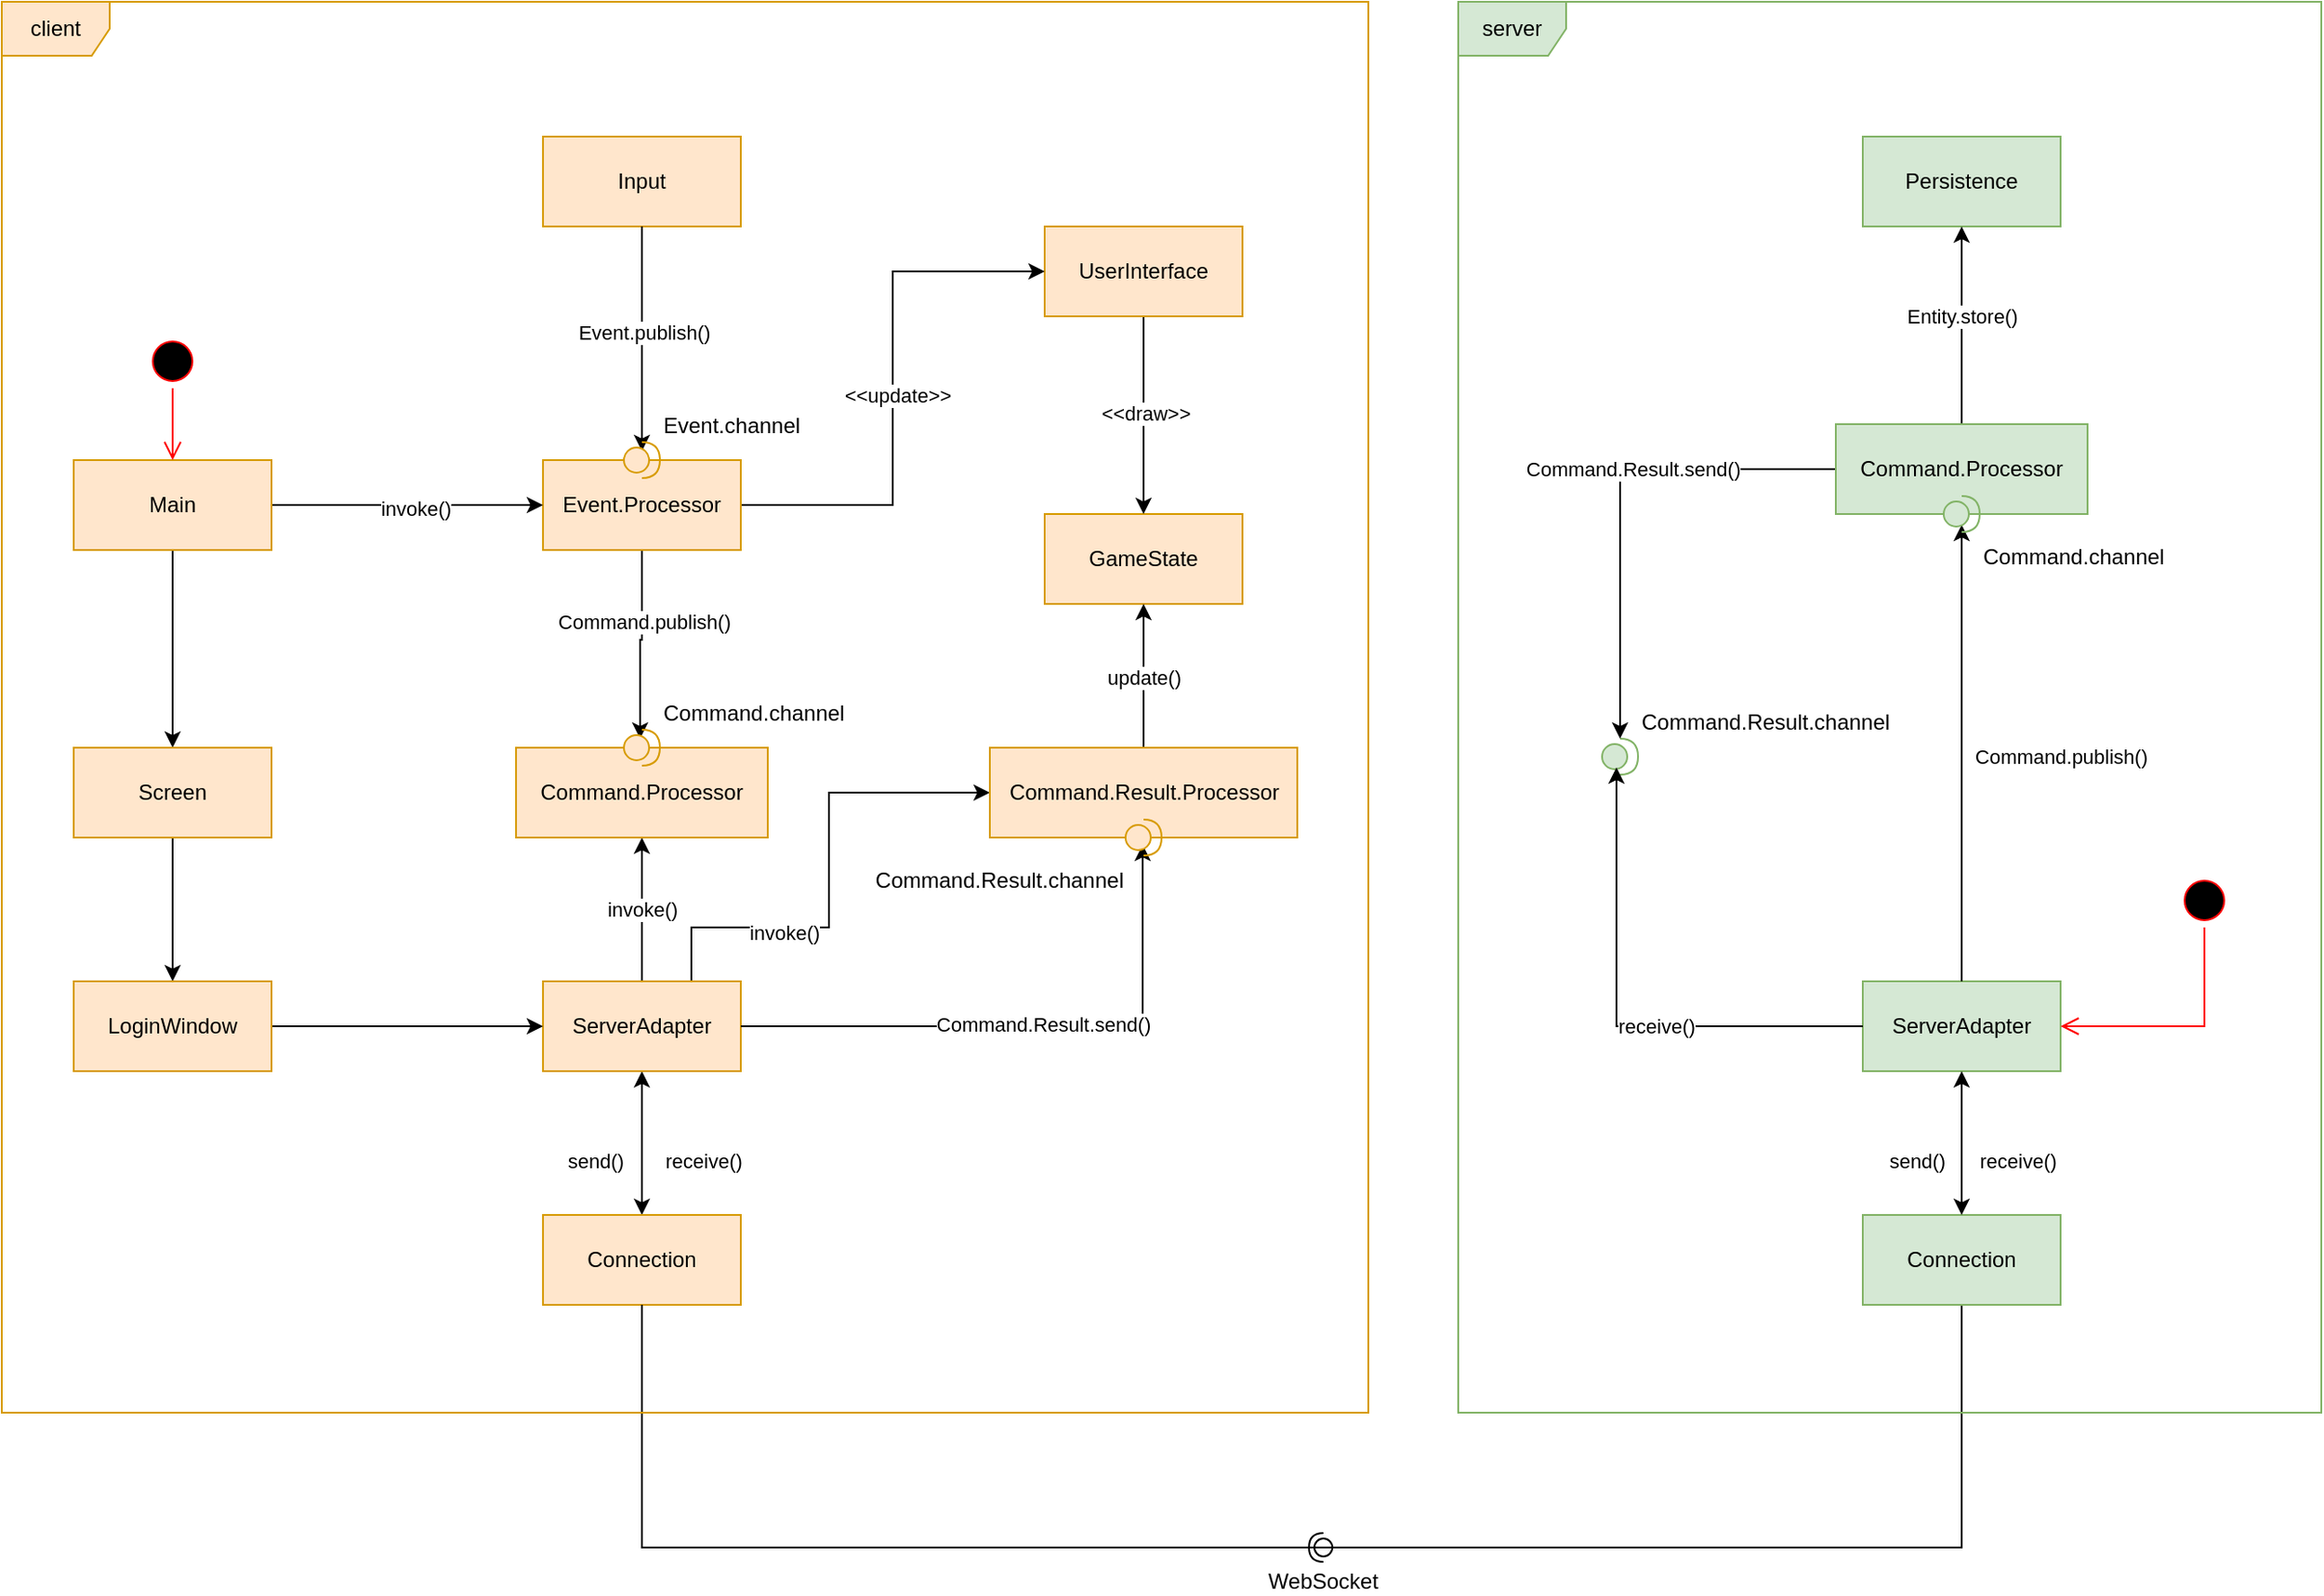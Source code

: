 <mxfile version="22.0.4" type="github">
  <diagram name="Page-1" id="UYL8_NdyV3v0G7oxMtFX">
    <mxGraphModel dx="2087" dy="858" grid="1" gridSize="10" guides="1" tooltips="1" connect="1" arrows="1" fold="1" page="0" pageScale="1" pageWidth="1169" pageHeight="827" math="0" shadow="0">
      <root>
        <mxCell id="0" />
        <mxCell id="1" parent="0" />
        <mxCell id="Ads9iYY9otx-zzuFFO7g-1" value="Input" style="html=1;whiteSpace=wrap;fillColor=#ffe6cc;strokeColor=#d79b00;" parent="1" vertex="1">
          <mxGeometry x="171" y="90" width="110" height="50" as="geometry" />
        </mxCell>
        <mxCell id="Ads9iYY9otx-zzuFFO7g-10" style="edgeStyle=orthogonalEdgeStyle;rounded=0;orthogonalLoop=1;jettySize=auto;html=1;exitX=0.5;exitY=1;exitDx=0;exitDy=0;entryX=0.5;entryY=0.25;entryDx=0;entryDy=0;entryPerimeter=0;" parent="1" source="Ads9iYY9otx-zzuFFO7g-1" target="Ads9iYY9otx-zzuFFO7g-5" edge="1">
          <mxGeometry relative="1" as="geometry">
            <Array as="points">
              <mxPoint x="226" y="255" />
            </Array>
          </mxGeometry>
        </mxCell>
        <mxCell id="Ads9iYY9otx-zzuFFO7g-11" value="Event.publish()" style="edgeLabel;html=1;align=center;verticalAlign=middle;resizable=0;points=[];" parent="Ads9iYY9otx-zzuFFO7g-10" vertex="1" connectable="0">
          <mxGeometry x="-0.061" y="1" relative="1" as="geometry">
            <mxPoint as="offset" />
          </mxGeometry>
        </mxCell>
        <mxCell id="Ads9iYY9otx-zzuFFO7g-16" style="edgeStyle=orthogonalEdgeStyle;rounded=0;orthogonalLoop=1;jettySize=auto;html=1;exitX=0.5;exitY=1;exitDx=0;exitDy=0;entryX=0.45;entryY=0.25;entryDx=0;entryDy=0;entryPerimeter=0;" parent="1" source="Ads9iYY9otx-zzuFFO7g-2" target="Ads9iYY9otx-zzuFFO7g-14" edge="1">
          <mxGeometry relative="1" as="geometry" />
        </mxCell>
        <mxCell id="Ads9iYY9otx-zzuFFO7g-17" value="Command.publish()" style="edgeLabel;html=1;align=center;verticalAlign=middle;resizable=0;points=[];" parent="Ads9iYY9otx-zzuFFO7g-16" vertex="1" connectable="0">
          <mxGeometry x="-0.25" y="1" relative="1" as="geometry">
            <mxPoint as="offset" />
          </mxGeometry>
        </mxCell>
        <mxCell id="Ads9iYY9otx-zzuFFO7g-19" style="edgeStyle=orthogonalEdgeStyle;rounded=0;orthogonalLoop=1;jettySize=auto;html=1;exitX=0.5;exitY=0;exitDx=0;exitDy=0;entryX=0.5;entryY=1;entryDx=0;entryDy=0;" parent="1" source="Ads9iYY9otx-zzuFFO7g-18" target="Ads9iYY9otx-zzuFFO7g-13" edge="1">
          <mxGeometry relative="1" as="geometry" />
        </mxCell>
        <mxCell id="Ads9iYY9otx-zzuFFO7g-20" value="invoke()" style="edgeLabel;html=1;align=center;verticalAlign=middle;resizable=0;points=[];" parent="Ads9iYY9otx-zzuFFO7g-19" vertex="1" connectable="0">
          <mxGeometry x="0.3" y="-1" relative="1" as="geometry">
            <mxPoint x="-1" y="12" as="offset" />
          </mxGeometry>
        </mxCell>
        <mxCell id="Ads9iYY9otx-zzuFFO7g-32" style="edgeStyle=orthogonalEdgeStyle;rounded=0;orthogonalLoop=1;jettySize=auto;html=1;exitX=0.5;exitY=1;exitDx=0;exitDy=0;entryX=0.5;entryY=0;entryDx=0;entryDy=0;startArrow=classic;startFill=1;" parent="1" source="Ads9iYY9otx-zzuFFO7g-18" target="Ads9iYY9otx-zzuFFO7g-31" edge="1">
          <mxGeometry relative="1" as="geometry" />
        </mxCell>
        <mxCell id="Ads9iYY9otx-zzuFFO7g-57" value="send()" style="edgeLabel;html=1;align=center;verticalAlign=middle;resizable=0;points=[];" parent="Ads9iYY9otx-zzuFFO7g-32" vertex="1" connectable="0">
          <mxGeometry x="-0.1" relative="1" as="geometry">
            <mxPoint x="-26" y="14" as="offset" />
          </mxGeometry>
        </mxCell>
        <mxCell id="Ads9iYY9otx-zzuFFO7g-58" value="receive()" style="edgeLabel;html=1;align=center;verticalAlign=middle;resizable=0;points=[];" parent="Ads9iYY9otx-zzuFFO7g-32" vertex="1" connectable="0">
          <mxGeometry x="-0.075" y="1" relative="1" as="geometry">
            <mxPoint x="33" y="13" as="offset" />
          </mxGeometry>
        </mxCell>
        <mxCell id="YpjcWF8Jt9GaCo87n-Lr-17" style="edgeStyle=orthogonalEdgeStyle;rounded=0;orthogonalLoop=1;jettySize=auto;html=1;exitX=0.75;exitY=0;exitDx=0;exitDy=0;entryX=0;entryY=0.5;entryDx=0;entryDy=0;" edge="1" parent="1" source="Ads9iYY9otx-zzuFFO7g-18" target="Ads9iYY9otx-zzuFFO7g-59">
          <mxGeometry relative="1" as="geometry">
            <Array as="points">
              <mxPoint x="253" y="530" />
              <mxPoint x="330" y="530" />
              <mxPoint x="330" y="455" />
            </Array>
          </mxGeometry>
        </mxCell>
        <mxCell id="YpjcWF8Jt9GaCo87n-Lr-18" value="invoke()" style="edgeLabel;html=1;align=center;verticalAlign=middle;resizable=0;points=[];" vertex="1" connectable="0" parent="YpjcWF8Jt9GaCo87n-Lr-17">
          <mxGeometry x="-0.4" y="-3" relative="1" as="geometry">
            <mxPoint as="offset" />
          </mxGeometry>
        </mxCell>
        <mxCell id="Ads9iYY9otx-zzuFFO7g-18" value="ServerAdapter" style="html=1;whiteSpace=wrap;fillColor=#ffe6cc;strokeColor=#d79b00;" parent="1" vertex="1">
          <mxGeometry x="171" y="560" width="110" height="50" as="geometry" />
        </mxCell>
        <mxCell id="Ads9iYY9otx-zzuFFO7g-31" value="Connection" style="html=1;whiteSpace=wrap;fillColor=#ffe6cc;strokeColor=#d79b00;" parent="1" vertex="1">
          <mxGeometry x="171" y="690" width="110" height="50" as="geometry" />
        </mxCell>
        <mxCell id="Ads9iYY9otx-zzuFFO7g-39" value="" style="rounded=0;orthogonalLoop=1;jettySize=auto;html=1;endArrow=halfCircle;endFill=0;endSize=6;strokeWidth=1;sketch=0;exitX=0.5;exitY=1;exitDx=0;exitDy=0;" parent="1" source="Ads9iYY9otx-zzuFFO7g-33" target="Ads9iYY9otx-zzuFFO7g-41" edge="1">
          <mxGeometry relative="1" as="geometry">
            <mxPoint x="434" y="815" as="sourcePoint" />
            <Array as="points">
              <mxPoint x="960" y="875" />
              <mxPoint x="600" y="875" />
            </Array>
          </mxGeometry>
        </mxCell>
        <mxCell id="Ads9iYY9otx-zzuFFO7g-40" value="" style="rounded=0;orthogonalLoop=1;jettySize=auto;html=1;endArrow=oval;endFill=0;sketch=0;sourcePerimeterSpacing=0;targetPerimeterSpacing=0;endSize=10;exitX=0.5;exitY=1;exitDx=0;exitDy=0;" parent="1" source="Ads9iYY9otx-zzuFFO7g-31" target="Ads9iYY9otx-zzuFFO7g-41" edge="1">
          <mxGeometry relative="1" as="geometry">
            <mxPoint x="394" y="815" as="sourcePoint" />
            <Array as="points">
              <mxPoint x="226" y="875" />
            </Array>
          </mxGeometry>
        </mxCell>
        <mxCell id="Ads9iYY9otx-zzuFFO7g-41" value="WebSocket" style="ellipse;whiteSpace=wrap;html=1;align=center;aspect=fixed;fillColor=none;strokeColor=none;resizable=0;perimeter=centerPerimeter;rotatable=0;allowArrows=0;points=[];outlineConnect=1;labelPosition=center;verticalLabelPosition=bottom;verticalAlign=top;" parent="1" vertex="1">
          <mxGeometry x="600" y="870" width="10" height="10" as="geometry" />
        </mxCell>
        <mxCell id="Ads9iYY9otx-zzuFFO7g-42" value="client" style="shape=umlFrame;whiteSpace=wrap;html=1;pointerEvents=0;fillColor=#ffe6cc;strokeColor=#d79b00;" parent="1" vertex="1">
          <mxGeometry x="-130" y="15" width="760" height="785" as="geometry" />
        </mxCell>
        <mxCell id="Ads9iYY9otx-zzuFFO7g-64" style="edgeStyle=orthogonalEdgeStyle;rounded=0;orthogonalLoop=1;jettySize=auto;html=1;exitX=1;exitY=0.5;exitDx=0;exitDy=0;entryX=0.475;entryY=0.7;entryDx=0;entryDy=0;entryPerimeter=0;" parent="1" source="Ads9iYY9otx-zzuFFO7g-18" target="Ads9iYY9otx-zzuFFO7g-60" edge="1">
          <mxGeometry relative="1" as="geometry" />
        </mxCell>
        <mxCell id="Ads9iYY9otx-zzuFFO7g-65" value="Command.Result.send()" style="edgeLabel;html=1;align=center;verticalAlign=middle;resizable=0;points=[];" parent="Ads9iYY9otx-zzuFFO7g-64" vertex="1" connectable="0">
          <mxGeometry x="0.034" y="1" relative="1" as="geometry">
            <mxPoint as="offset" />
          </mxGeometry>
        </mxCell>
        <mxCell id="Ads9iYY9otx-zzuFFO7g-66" value="GameState" style="html=1;whiteSpace=wrap;fillColor=#ffe6cc;strokeColor=#d79b00;" parent="1" vertex="1">
          <mxGeometry x="450" y="300" width="110" height="50" as="geometry" />
        </mxCell>
        <mxCell id="Ads9iYY9otx-zzuFFO7g-67" style="edgeStyle=orthogonalEdgeStyle;rounded=0;orthogonalLoop=1;jettySize=auto;html=1;exitX=0.5;exitY=0;exitDx=0;exitDy=0;entryX=0.5;entryY=1;entryDx=0;entryDy=0;" parent="1" source="Ads9iYY9otx-zzuFFO7g-59" target="Ads9iYY9otx-zzuFFO7g-66" edge="1">
          <mxGeometry relative="1" as="geometry" />
        </mxCell>
        <mxCell id="Ads9iYY9otx-zzuFFO7g-68" value="update()" style="edgeLabel;html=1;align=center;verticalAlign=middle;resizable=0;points=[];" parent="Ads9iYY9otx-zzuFFO7g-67" vertex="1" connectable="0">
          <mxGeometry x="0.005" relative="1" as="geometry">
            <mxPoint y="1" as="offset" />
          </mxGeometry>
        </mxCell>
        <mxCell id="Ads9iYY9otx-zzuFFO7g-72" style="edgeStyle=orthogonalEdgeStyle;rounded=0;orthogonalLoop=1;jettySize=auto;html=1;exitX=0.5;exitY=1;exitDx=0;exitDy=0;entryX=0.5;entryY=0;entryDx=0;entryDy=0;" parent="1" source="Ads9iYY9otx-zzuFFO7g-69" target="Ads9iYY9otx-zzuFFO7g-66" edge="1">
          <mxGeometry relative="1" as="geometry" />
        </mxCell>
        <mxCell id="Ads9iYY9otx-zzuFFO7g-73" value="&amp;lt;&amp;lt;draw&amp;gt;&amp;gt;" style="edgeLabel;html=1;align=center;verticalAlign=middle;resizable=0;points=[];" parent="Ads9iYY9otx-zzuFFO7g-72" vertex="1" connectable="0">
          <mxGeometry x="-0.018" y="1" relative="1" as="geometry">
            <mxPoint as="offset" />
          </mxGeometry>
        </mxCell>
        <mxCell id="Ads9iYY9otx-zzuFFO7g-69" value="UserInterface" style="html=1;whiteSpace=wrap;fillColor=#ffe6cc;strokeColor=#d79b00;" parent="1" vertex="1">
          <mxGeometry x="450" y="140" width="110" height="50" as="geometry" />
        </mxCell>
        <mxCell id="Ads9iYY9otx-zzuFFO7g-70" style="edgeStyle=orthogonalEdgeStyle;rounded=0;orthogonalLoop=1;jettySize=auto;html=1;exitX=1;exitY=0.5;exitDx=0;exitDy=0;entryX=0;entryY=0.5;entryDx=0;entryDy=0;" parent="1" source="Ads9iYY9otx-zzuFFO7g-2" target="Ads9iYY9otx-zzuFFO7g-69" edge="1">
          <mxGeometry relative="1" as="geometry" />
        </mxCell>
        <mxCell id="Ads9iYY9otx-zzuFFO7g-71" value="&amp;lt;&amp;lt;update&amp;gt;&amp;gt;" style="edgeLabel;html=1;align=center;verticalAlign=middle;resizable=0;points=[];" parent="Ads9iYY9otx-zzuFFO7g-70" vertex="1" connectable="0">
          <mxGeometry x="-0.021" y="-1" relative="1" as="geometry">
            <mxPoint x="1" y="1" as="offset" />
          </mxGeometry>
        </mxCell>
        <mxCell id="Ads9iYY9otx-zzuFFO7g-59" value="Command.Result.Processor" style="html=1;whiteSpace=wrap;fillColor=#ffe6cc;strokeColor=#d79b00;" parent="1" vertex="1">
          <mxGeometry x="419.5" y="430" width="171" height="50" as="geometry" />
        </mxCell>
        <mxCell id="Ads9iYY9otx-zzuFFO7g-60" value="Command.Result.channel" style="shape=providedRequiredInterface;html=1;verticalLabelPosition=bottom;sketch=0;labelPosition=left;align=right;verticalAlign=top;fillColor=#ffe6cc;strokeColor=#d79b00;" parent="1" vertex="1">
          <mxGeometry x="495" y="470" width="20" height="20" as="geometry" />
        </mxCell>
        <mxCell id="Ads9iYY9otx-zzuFFO7g-13" value="Command.Processor" style="html=1;whiteSpace=wrap;fillColor=#ffe6cc;strokeColor=#d79b00;" parent="1" vertex="1">
          <mxGeometry x="156" y="430" width="140" height="50" as="geometry" />
        </mxCell>
        <mxCell id="Ads9iYY9otx-zzuFFO7g-14" value="Command.channel" style="shape=providedRequiredInterface;html=1;verticalLabelPosition=top;sketch=0;labelPosition=right;align=left;verticalAlign=bottom;fillColor=#ffe6cc;strokeColor=#d79b00;" parent="1" vertex="1">
          <mxGeometry x="216" y="420" width="20" height="20" as="geometry" />
        </mxCell>
        <mxCell id="Ads9iYY9otx-zzuFFO7g-2" value="Event.Processor" style="html=1;whiteSpace=wrap;fillColor=#ffe6cc;strokeColor=#d79b00;" parent="1" vertex="1">
          <mxGeometry x="171" y="270" width="110" height="50" as="geometry" />
        </mxCell>
        <mxCell id="Ads9iYY9otx-zzuFFO7g-5" value="Event.channel" style="shape=providedRequiredInterface;html=1;verticalLabelPosition=top;sketch=0;labelPosition=right;align=left;verticalAlign=bottom;fillColor=#ffe6cc;strokeColor=#d79b00;" parent="1" vertex="1">
          <mxGeometry x="216" y="260" width="20" height="20" as="geometry" />
        </mxCell>
        <mxCell id="YpjcWF8Jt9GaCo87n-Lr-4" style="edgeStyle=orthogonalEdgeStyle;rounded=0;orthogonalLoop=1;jettySize=auto;html=1;exitX=1;exitY=0.5;exitDx=0;exitDy=0;entryX=0.5;entryY=0;entryDx=0;entryDy=0;" edge="1" parent="1" source="YpjcWF8Jt9GaCo87n-Lr-2" target="YpjcWF8Jt9GaCo87n-Lr-3">
          <mxGeometry relative="1" as="geometry">
            <Array as="points">
              <mxPoint x="-35" y="315" />
            </Array>
          </mxGeometry>
        </mxCell>
        <mxCell id="YpjcWF8Jt9GaCo87n-Lr-15" style="edgeStyle=orthogonalEdgeStyle;rounded=0;orthogonalLoop=1;jettySize=auto;html=1;exitX=1;exitY=0.5;exitDx=0;exitDy=0;entryX=0;entryY=0.5;entryDx=0;entryDy=0;" edge="1" parent="1" source="YpjcWF8Jt9GaCo87n-Lr-2" target="Ads9iYY9otx-zzuFFO7g-2">
          <mxGeometry relative="1" as="geometry" />
        </mxCell>
        <mxCell id="YpjcWF8Jt9GaCo87n-Lr-16" value="invoke()" style="edgeLabel;html=1;align=center;verticalAlign=middle;resizable=0;points=[];" vertex="1" connectable="0" parent="YpjcWF8Jt9GaCo87n-Lr-15">
          <mxGeometry x="0.06" y="-2" relative="1" as="geometry">
            <mxPoint as="offset" />
          </mxGeometry>
        </mxCell>
        <mxCell id="YpjcWF8Jt9GaCo87n-Lr-2" value="Main" style="html=1;whiteSpace=wrap;fillColor=#ffe6cc;strokeColor=#d79b00;" vertex="1" parent="1">
          <mxGeometry x="-90" y="270" width="110" height="50" as="geometry" />
        </mxCell>
        <mxCell id="YpjcWF8Jt9GaCo87n-Lr-11" style="edgeStyle=orthogonalEdgeStyle;rounded=0;orthogonalLoop=1;jettySize=auto;html=1;exitX=0.5;exitY=1;exitDx=0;exitDy=0;entryX=0.5;entryY=0;entryDx=0;entryDy=0;" edge="1" parent="1" source="YpjcWF8Jt9GaCo87n-Lr-3" target="YpjcWF8Jt9GaCo87n-Lr-10">
          <mxGeometry relative="1" as="geometry" />
        </mxCell>
        <mxCell id="YpjcWF8Jt9GaCo87n-Lr-3" value="Screen" style="html=1;whiteSpace=wrap;fillColor=#ffe6cc;strokeColor=#d79b00;" vertex="1" parent="1">
          <mxGeometry x="-90" y="430" width="110" height="50" as="geometry" />
        </mxCell>
        <mxCell id="YpjcWF8Jt9GaCo87n-Lr-8" value="" style="ellipse;html=1;shape=startState;fillColor=#000000;strokeColor=#ff0000;" vertex="1" parent="1">
          <mxGeometry x="-50" y="200" width="30" height="30" as="geometry" />
        </mxCell>
        <mxCell id="YpjcWF8Jt9GaCo87n-Lr-9" value="" style="edgeStyle=orthogonalEdgeStyle;html=1;verticalAlign=bottom;endArrow=open;endSize=8;strokeColor=#ff0000;rounded=0;entryX=0.5;entryY=0;entryDx=0;entryDy=0;" edge="1" source="YpjcWF8Jt9GaCo87n-Lr-8" parent="1" target="YpjcWF8Jt9GaCo87n-Lr-2">
          <mxGeometry relative="1" as="geometry">
            <mxPoint x="-35" y="270" as="targetPoint" />
          </mxGeometry>
        </mxCell>
        <mxCell id="YpjcWF8Jt9GaCo87n-Lr-12" style="edgeStyle=orthogonalEdgeStyle;rounded=0;orthogonalLoop=1;jettySize=auto;html=1;exitX=1;exitY=0.5;exitDx=0;exitDy=0;entryX=0;entryY=0.5;entryDx=0;entryDy=0;" edge="1" parent="1" source="YpjcWF8Jt9GaCo87n-Lr-10" target="Ads9iYY9otx-zzuFFO7g-18">
          <mxGeometry relative="1" as="geometry" />
        </mxCell>
        <mxCell id="YpjcWF8Jt9GaCo87n-Lr-10" value="LoginWindow" style="html=1;whiteSpace=wrap;fillColor=#ffe6cc;strokeColor=#d79b00;" vertex="1" parent="1">
          <mxGeometry x="-90" y="560" width="110" height="50" as="geometry" />
        </mxCell>
        <mxCell id="Ads9iYY9otx-zzuFFO7g-21" value="ServerAdapter" style="html=1;whiteSpace=wrap;fillColor=#d5e8d4;strokeColor=#82b366;" parent="1" vertex="1">
          <mxGeometry x="905" y="560" width="110" height="50" as="geometry" />
        </mxCell>
        <mxCell id="Ads9iYY9otx-zzuFFO7g-27" style="edgeStyle=orthogonalEdgeStyle;rounded=0;orthogonalLoop=1;jettySize=auto;html=1;exitX=0.5;exitY=0;exitDx=0;exitDy=0;entryX=0.5;entryY=0.8;entryDx=0;entryDy=0;entryPerimeter=0;" parent="1" source="Ads9iYY9otx-zzuFFO7g-21" target="Ads9iYY9otx-zzuFFO7g-25" edge="1">
          <mxGeometry relative="1" as="geometry" />
        </mxCell>
        <mxCell id="Ads9iYY9otx-zzuFFO7g-28" value="Command.publish()" style="edgeLabel;html=1;align=center;verticalAlign=middle;resizable=0;points=[];" parent="Ads9iYY9otx-zzuFFO7g-27" vertex="1" connectable="0">
          <mxGeometry x="-0.015" y="1" relative="1" as="geometry">
            <mxPoint x="56" as="offset" />
          </mxGeometry>
        </mxCell>
        <mxCell id="Ads9iYY9otx-zzuFFO7g-29" value="Persistence" style="html=1;whiteSpace=wrap;fillColor=#d5e8d4;strokeColor=#82b366;" parent="1" vertex="1">
          <mxGeometry x="905" y="90" width="110" height="50" as="geometry" />
        </mxCell>
        <mxCell id="Ads9iYY9otx-zzuFFO7g-33" value="Connection" style="html=1;whiteSpace=wrap;fillColor=#d5e8d4;strokeColor=#82b366;" parent="1" vertex="1">
          <mxGeometry x="905" y="690" width="110" height="50" as="geometry" />
        </mxCell>
        <mxCell id="Ads9iYY9otx-zzuFFO7g-34" style="edgeStyle=orthogonalEdgeStyle;rounded=0;orthogonalLoop=1;jettySize=auto;html=1;exitX=0.5;exitY=1;exitDx=0;exitDy=0;entryX=0.5;entryY=0;entryDx=0;entryDy=0;startArrow=classic;startFill=1;" parent="1" source="Ads9iYY9otx-zzuFFO7g-21" target="Ads9iYY9otx-zzuFFO7g-33" edge="1">
          <mxGeometry relative="1" as="geometry" />
        </mxCell>
        <mxCell id="Ads9iYY9otx-zzuFFO7g-37" value="send()" style="edgeLabel;html=1;align=center;verticalAlign=middle;resizable=0;points=[];" parent="Ads9iYY9otx-zzuFFO7g-34" vertex="1" connectable="0">
          <mxGeometry x="-0.025" y="2" relative="1" as="geometry">
            <mxPoint x="-27" y="11" as="offset" />
          </mxGeometry>
        </mxCell>
        <mxCell id="Ads9iYY9otx-zzuFFO7g-38" value="receive()" style="edgeLabel;html=1;align=center;verticalAlign=middle;resizable=0;points=[];" parent="Ads9iYY9otx-zzuFFO7g-34" vertex="1" connectable="0">
          <mxGeometry x="0.2" y="-2" relative="1" as="geometry">
            <mxPoint x="33" y="2" as="offset" />
          </mxGeometry>
        </mxCell>
        <mxCell id="Ads9iYY9otx-zzuFFO7g-43" value="server" style="shape=umlFrame;whiteSpace=wrap;html=1;pointerEvents=0;fillColor=#d5e8d4;strokeColor=#82b366;" parent="1" vertex="1">
          <mxGeometry x="680" y="15" width="480" height="785" as="geometry" />
        </mxCell>
        <mxCell id="Ads9iYY9otx-zzuFFO7g-50" value="Command.Result.channel" style="shape=providedRequiredInterface;html=1;verticalLabelPosition=top;sketch=0;labelPosition=right;align=left;verticalAlign=bottom;fillColor=#d5e8d4;strokeColor=#82b366;" parent="1" vertex="1">
          <mxGeometry x="760" y="425" width="20" height="20" as="geometry" />
        </mxCell>
        <mxCell id="Ads9iYY9otx-zzuFFO7g-51" style="edgeStyle=orthogonalEdgeStyle;rounded=0;orthogonalLoop=1;jettySize=auto;html=1;exitX=0;exitY=0.5;exitDx=0;exitDy=0;" parent="1" source="Ads9iYY9otx-zzuFFO7g-24" target="Ads9iYY9otx-zzuFFO7g-50" edge="1">
          <mxGeometry relative="1" as="geometry" />
        </mxCell>
        <mxCell id="Ads9iYY9otx-zzuFFO7g-52" value="Command.Result.send()" style="edgeLabel;html=1;align=center;verticalAlign=middle;resizable=0;points=[];" parent="Ads9iYY9otx-zzuFFO7g-51" vertex="1" connectable="0">
          <mxGeometry x="-0.356" y="1" relative="1" as="geometry">
            <mxPoint x="-26" y="-1" as="offset" />
          </mxGeometry>
        </mxCell>
        <mxCell id="Ads9iYY9otx-zzuFFO7g-53" style="edgeStyle=orthogonalEdgeStyle;rounded=0;orthogonalLoop=1;jettySize=auto;html=1;exitX=0;exitY=0.5;exitDx=0;exitDy=0;entryX=0.4;entryY=0.8;entryDx=0;entryDy=0;entryPerimeter=0;" parent="1" source="Ads9iYY9otx-zzuFFO7g-21" target="Ads9iYY9otx-zzuFFO7g-50" edge="1">
          <mxGeometry relative="1" as="geometry" />
        </mxCell>
        <mxCell id="Ads9iYY9otx-zzuFFO7g-54" value="receive()" style="edgeLabel;html=1;align=center;verticalAlign=middle;resizable=0;points=[];" parent="Ads9iYY9otx-zzuFFO7g-53" vertex="1" connectable="0">
          <mxGeometry x="-0.366" y="1" relative="1" as="geometry">
            <mxPoint x="-26" y="-1" as="offset" />
          </mxGeometry>
        </mxCell>
        <mxCell id="Ads9iYY9otx-zzuFFO7g-55" style="edgeStyle=orthogonalEdgeStyle;rounded=0;orthogonalLoop=1;jettySize=auto;html=1;exitX=0.5;exitY=0;exitDx=0;exitDy=0;entryX=0.5;entryY=1;entryDx=0;entryDy=0;" parent="1" source="Ads9iYY9otx-zzuFFO7g-24" target="Ads9iYY9otx-zzuFFO7g-29" edge="1">
          <mxGeometry relative="1" as="geometry" />
        </mxCell>
        <mxCell id="Ads9iYY9otx-zzuFFO7g-56" value="Entity.store()" style="edgeLabel;html=1;align=center;verticalAlign=middle;resizable=0;points=[];" parent="Ads9iYY9otx-zzuFFO7g-55" vertex="1" connectable="0">
          <mxGeometry x="-0.255" y="-2" relative="1" as="geometry">
            <mxPoint x="-2" y="-19" as="offset" />
          </mxGeometry>
        </mxCell>
        <mxCell id="Ads9iYY9otx-zzuFFO7g-24" value="Command.Processor" style="html=1;whiteSpace=wrap;fillColor=#d5e8d4;strokeColor=#82b366;" parent="1" vertex="1">
          <mxGeometry x="890" y="250" width="140" height="50" as="geometry" />
        </mxCell>
        <mxCell id="Ads9iYY9otx-zzuFFO7g-25" value="Command.channel" style="shape=providedRequiredInterface;html=1;verticalLabelPosition=bottom;sketch=0;labelPosition=right;align=left;verticalAlign=top;fillColor=#d5e8d4;strokeColor=#82b366;" parent="1" vertex="1">
          <mxGeometry x="950" y="290" width="20" height="20" as="geometry" />
        </mxCell>
        <mxCell id="YpjcWF8Jt9GaCo87n-Lr-13" value="" style="ellipse;html=1;shape=startState;fillColor=#000000;strokeColor=#ff0000;" vertex="1" parent="1">
          <mxGeometry x="1080" y="500" width="30" height="30" as="geometry" />
        </mxCell>
        <mxCell id="YpjcWF8Jt9GaCo87n-Lr-14" value="" style="edgeStyle=orthogonalEdgeStyle;html=1;verticalAlign=bottom;endArrow=open;endSize=8;strokeColor=#ff0000;rounded=0;entryX=1;entryY=0.5;entryDx=0;entryDy=0;" edge="1" source="YpjcWF8Jt9GaCo87n-Lr-13" parent="1" target="Ads9iYY9otx-zzuFFO7g-21">
          <mxGeometry relative="1" as="geometry">
            <mxPoint x="1095" y="590" as="targetPoint" />
            <Array as="points">
              <mxPoint x="1095" y="585" />
            </Array>
          </mxGeometry>
        </mxCell>
      </root>
    </mxGraphModel>
  </diagram>
</mxfile>

